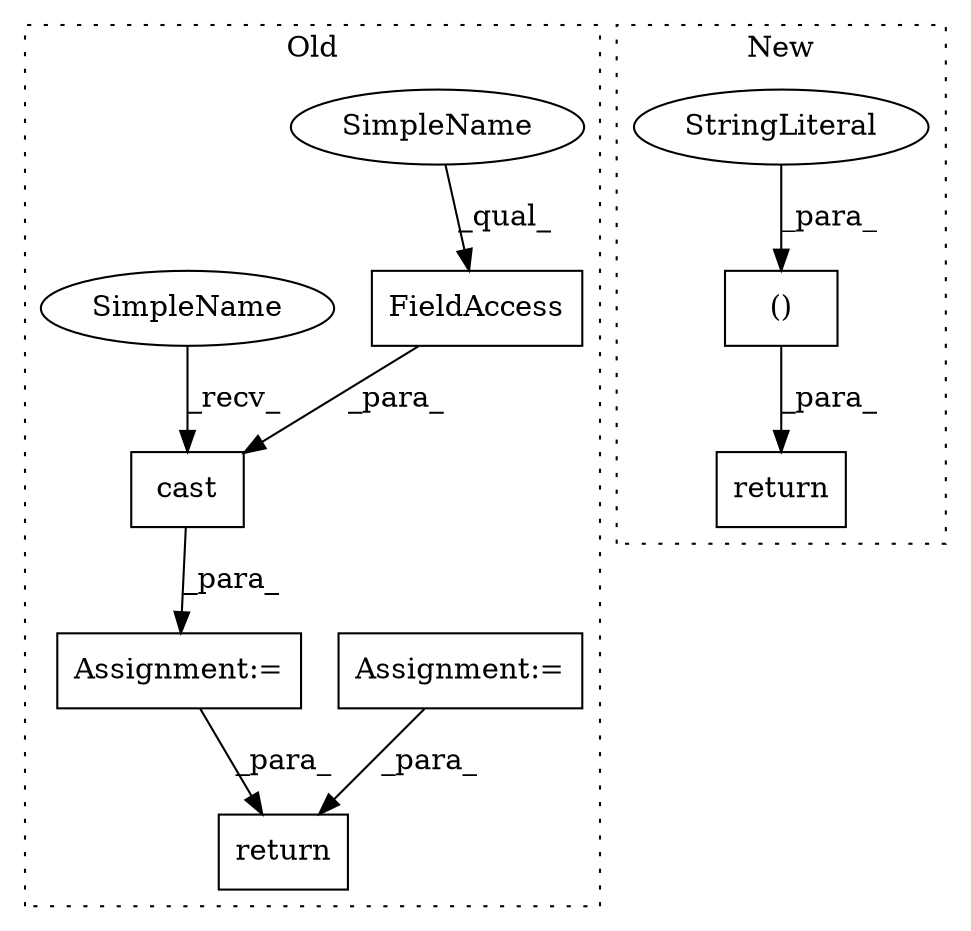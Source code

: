 digraph G {
subgraph cluster0 {
1 [label="cast" a="32" s="3469,3530" l="5,1" shape="box"];
3 [label="return" a="41" s="3769" l="7" shape="box"];
4 [label="FieldAccess" a="22" s="3514" l="16" shape="box"];
5 [label="Assignment:=" a="7" s="3457" l="1" shape="box"];
7 [label="Assignment:=" a="7" s="3589" l="1" shape="box"];
9 [label="SimpleName" a="42" s="3514" l="10" shape="ellipse"];
10 [label="SimpleName" a="42" s="3458" l="10" shape="ellipse"];
label = "Old";
style="dotted";
}
subgraph cluster1 {
2 [label="return" a="41" s="4079" l="7" shape="box"];
6 [label="()" a="106" s="3711" l="91" shape="box"];
8 [label="StringLiteral" a="45" s="3711" l="16" shape="ellipse"];
label = "New";
style="dotted";
}
1 -> 5 [label="_para_"];
4 -> 1 [label="_para_"];
5 -> 3 [label="_para_"];
6 -> 2 [label="_para_"];
7 -> 3 [label="_para_"];
8 -> 6 [label="_para_"];
9 -> 4 [label="_qual_"];
10 -> 1 [label="_recv_"];
}
